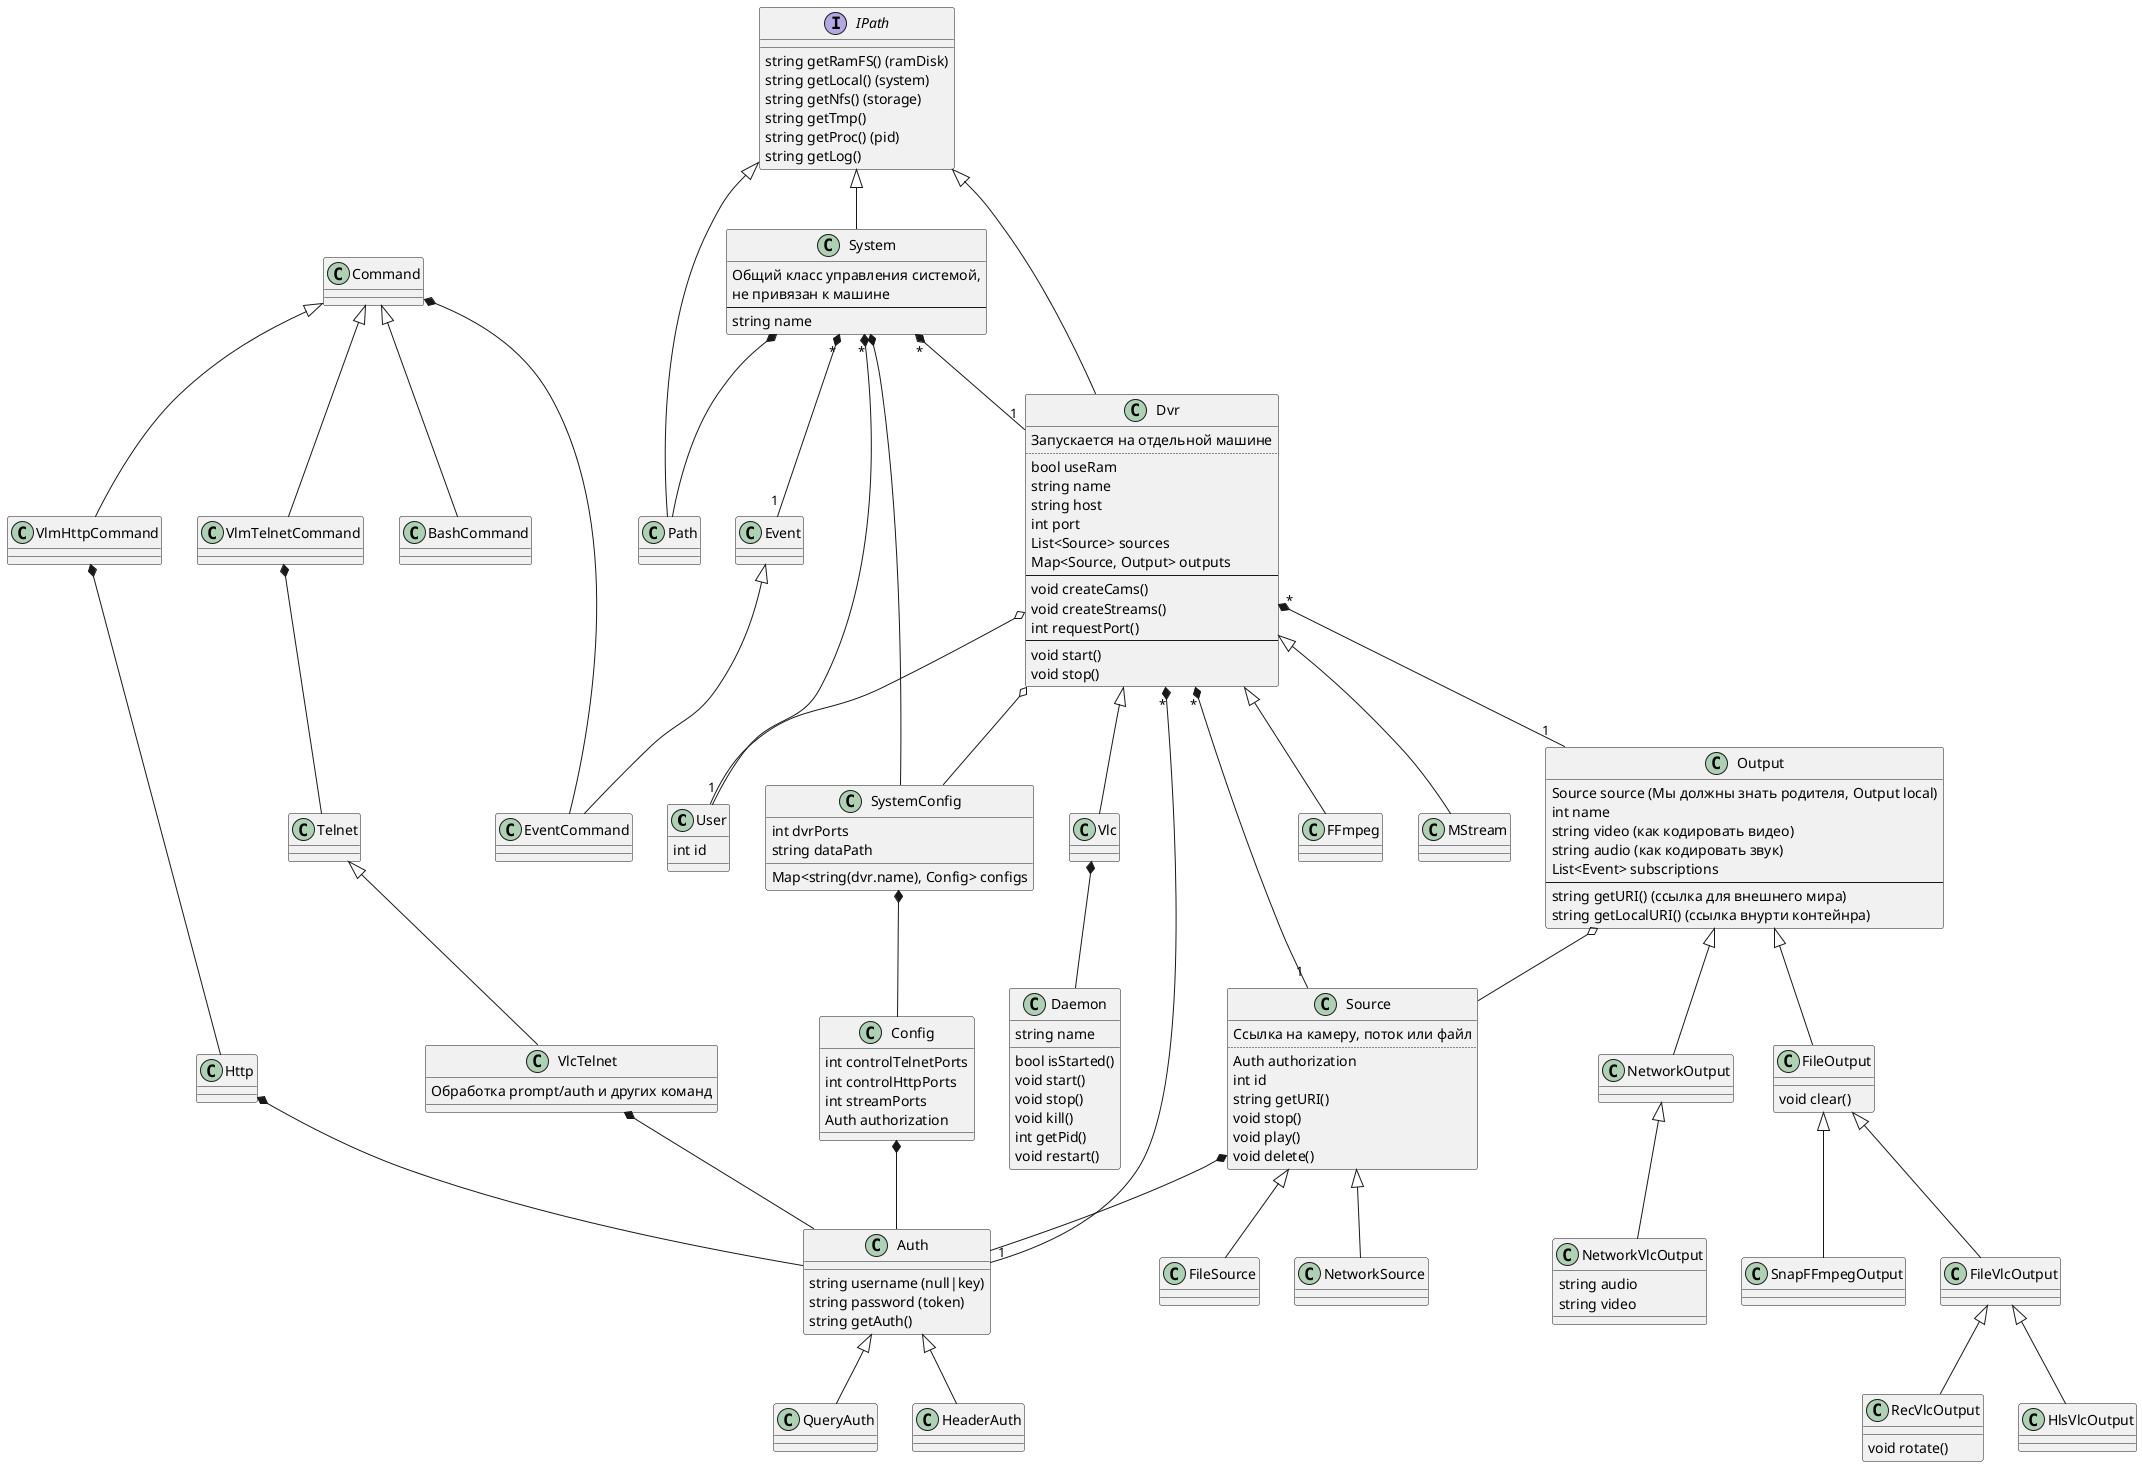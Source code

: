 @startuml
' todo check motion
class User {
    int id
}
interface IPath {
    string getRamFS() (ramDisk)
    string getLocal() (system)
    string getNfs() (storage)
    string getTmp()
    string getProc() (pid)
    string getLog()
}
class Path
class System {
    Общий класс управления системой,
    не привязан к машине
    --
    string name
}
class SystemConfig {
    int dvrPorts
    string dataPath
    Map<string(dvr.name), Config> configs
}
class Config {
    int controlTelnetPorts
    int controlHttpPorts
    int streamPorts
    Auth authorization
}
class Dvr {
    Запускается на отдельной машине
    ..
    bool useRam
    string name
    string host
    int port
    List<Source> sources
    Map<Source, Output> outputs
    --
    void createCams()
    void createStreams()
    int requestPort()
    --
    void start()
    void stop()
}
class Vlc
class FFmpeg
class MStream
class Source {
    Ссылка на камеру, поток или файл
    ..
    Auth authorization
    ' Cam stream
    int id
    string getURI()
    void stop()
    void play()
    void delete()
}
class Output {
    Source source (Мы должны знать родителя, Output local)
    ' Output output (если используем наш стрим)
    int name
    ' codec
    string video (как кодировать видео)
    ' codec
    string audio (как кодировать звук)
    List<Event> subscriptions
    --
    string getURI() (ссылка для внешнего мира)
    string getLocalURI() (ссылка внурти контейнра)
}

class NetworkOutput
class FileOutput {
    void clear()
}
class NetworkVlcOutput {
    string audio
    string video
}
class FileSource
class NetworkSource
class Event
class RecVlcOutput {
    void rotate()
}
class Auth {
    ' key
    string username (null|key)
    ' value
    string password (token)
    string getAuth()

}
class QueryAuth
class HeaderAuth
class Command
class VlmTelnetCommand
class VlmHttpCommand
class Telnet
class Http
class BashCommand
class VlcTelnet {
    Обработка prompt/auth и других команд
}
class Daemon {
    string name
    bool isStarted()
    void start()
    void stop()
    void kill()
    int getPid()
    void restart()
}

Vlc *-- Daemon
System "*" *-- "1" User
Dvr o-- User
'Vlc *-- VlcTelnet
'Vlc *-- Http
'Source <|-- Output
Telnet <|-- VlcTelnet
Dvr "*" *-- "1" Auth
Config *-- Auth
Command <|-- VlmHttpCommand
Command <|-- VlmTelnetCommand
Command <|-- BashCommand
VlmTelnetCommand *-- Telnet
VlmHttpCommand *-- Http
VlcTelnet *-- Auth
Http *-- Auth
Command *-- EventCommand
Event <|-- EventCommand

Auth <|-- HeaderAuth
Auth <|-- QueryAuth
System "*" *-- "1" Dvr
Dvr "*" *-- "1" Source
Dvr "*" *-- "1" Output
' Stream o-- Cam
System *-- SystemConfig
Dvr o-- SystemConfig
Dvr <|-- Vlc
Dvr <|-- FFmpeg
Dvr <|-- MStream
Source <|-- FileSource
Source *-- Auth
Source <|-- NetworkSource
System "*" *-- "1" Event
Output <|-- FileOutput
Output <|-- NetworkOutput
NetworkOutput <|-- NetworkVlcOutput
FileOutput <|-- FileVlcOutput
FileOutput <|-- SnapFFmpegOutput
FileVlcOutput <|-- RecVlcOutput
FileVlcOutput <|-- HlsVlcOutput
SystemConfig *-- Config
IPath <|-- System
IPath <|-- Dvr
IPath <|-- Path
System *-- Path
Output o-- Source

@enduml